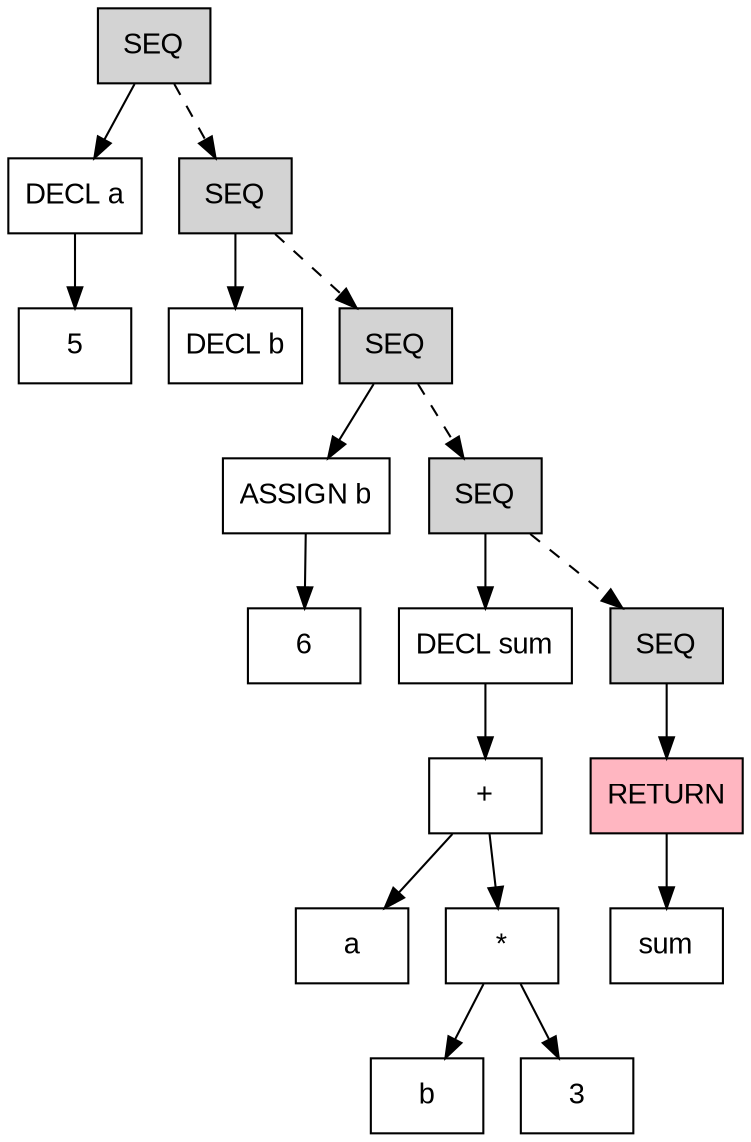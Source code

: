 digraph AST {
    node [shape=box, fontname="Arial"];
    nodo0 [label="SEQ", style=filled, fillcolor=lightgray];
    nodo0 -> nodo1;
    nodo1 [label="DECL a"];
    nodo1 -> nodo2;
    nodo2 [label="5"];
    nodo0 -> nodo3 [style=dashed];
    nodo3 [label="SEQ", style=filled, fillcolor=lightgray];
    nodo3 -> nodo4;
    nodo4 [label="DECL b"];
    nodo3 -> nodo5 [style=dashed];
    nodo5 [label="SEQ", style=filled, fillcolor=lightgray];
    nodo5 -> nodo6;
    nodo6 [label="ASSIGN b"];
    nodo6 -> nodo7;
    nodo7 [label="6"];
    nodo5 -> nodo8 [style=dashed];
    nodo8 [label="SEQ", style=filled, fillcolor=lightgray];
    nodo8 -> nodo9;
    nodo9 [label="DECL sum"];
    nodo9 -> nodo10;
    nodo10 [label="+"];
    nodo10 -> nodo11;
    nodo11 [label="a"];
    nodo10 -> nodo12;
    nodo12 [label="*"];
    nodo12 -> nodo13;
    nodo13 [label="b"];
    nodo12 -> nodo14;
    nodo14 [label="3"];
    nodo8 -> nodo15 [style=dashed];
    nodo15 [label="SEQ", style=filled, fillcolor=lightgray];
    nodo15 -> nodo16;
    nodo16 [label="RETURN", style=filled, fillcolor=lightpink];
    nodo16 -> nodo17;
    nodo17 [label="sum"];
}
